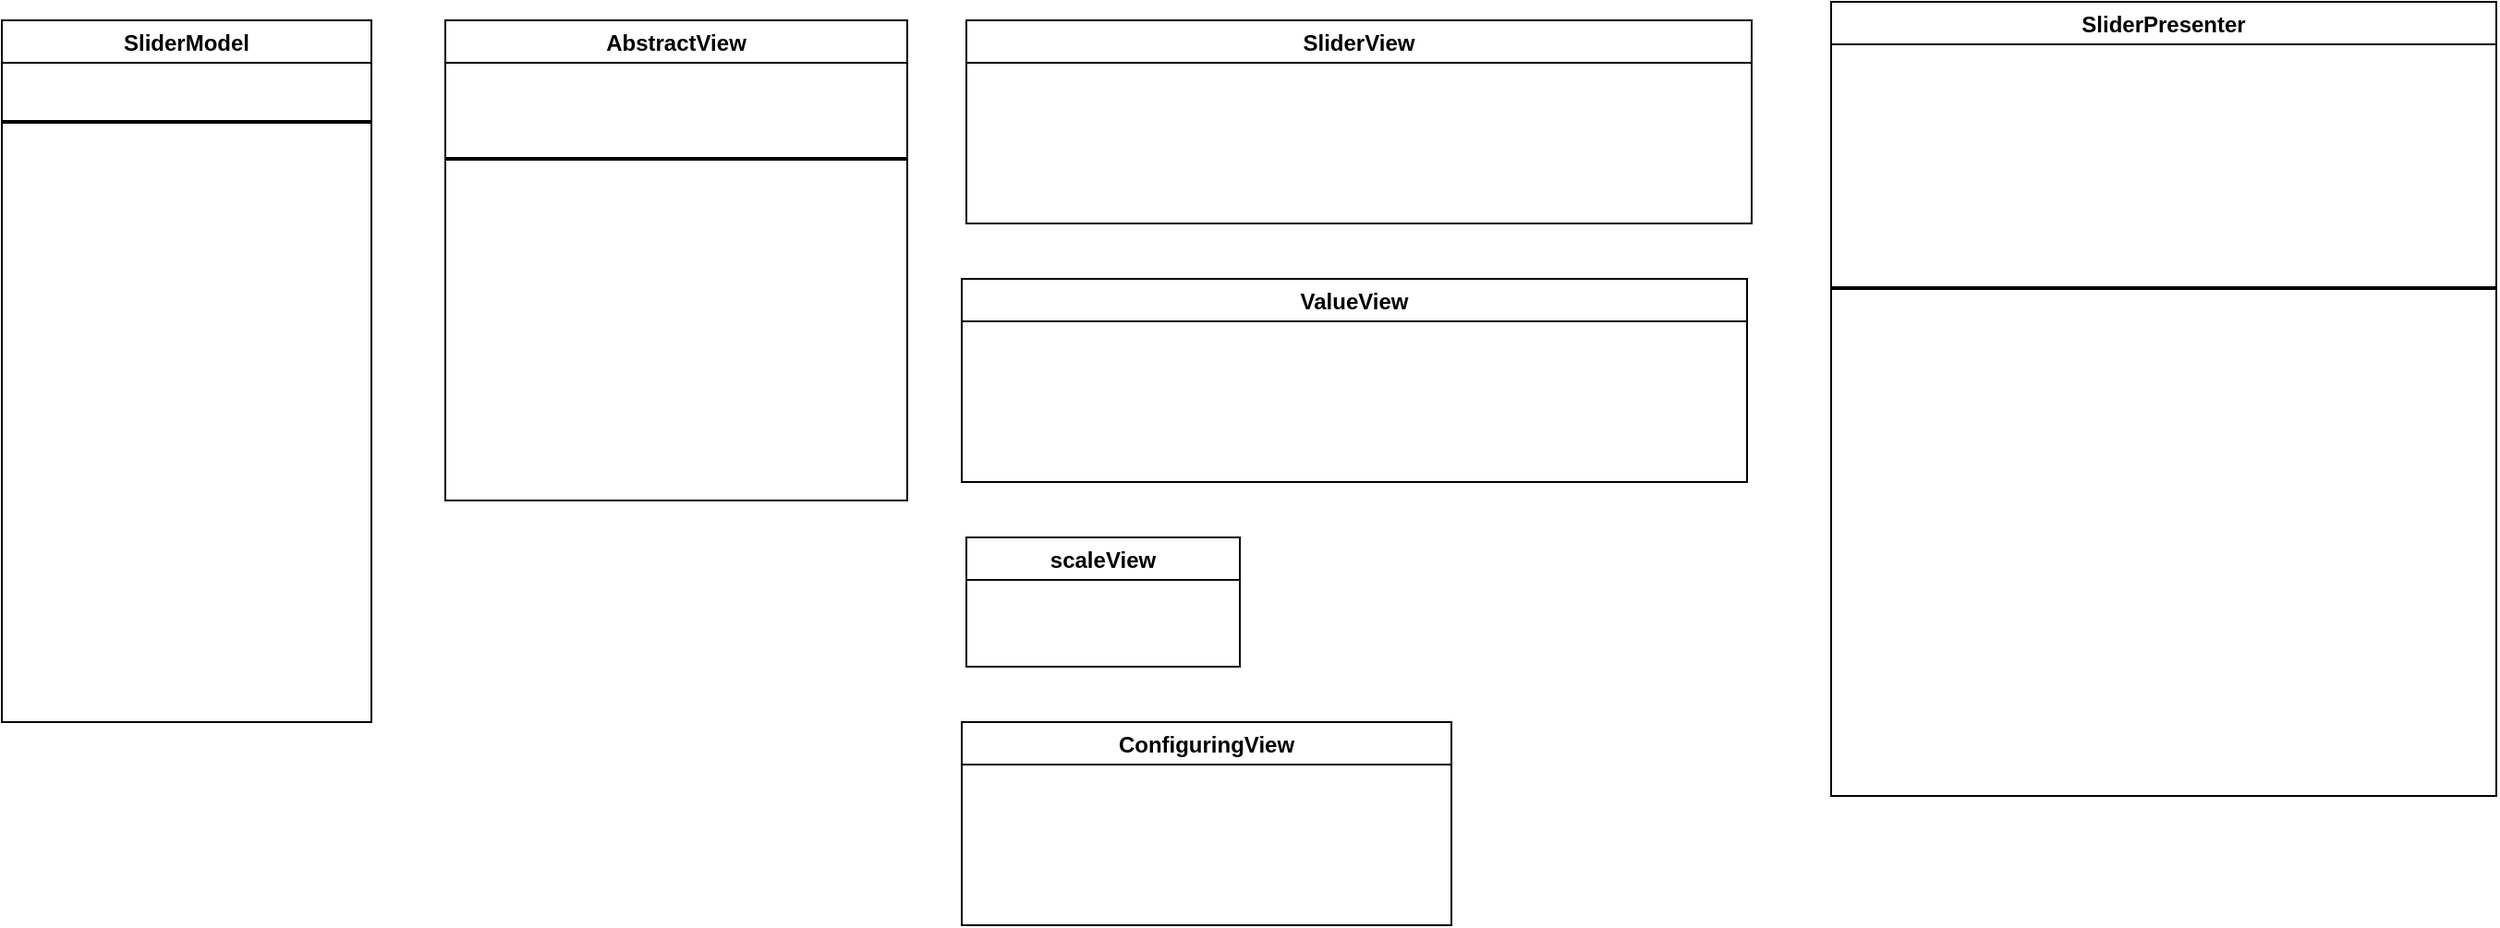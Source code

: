 <mxfile>
    <diagram id="OUbmnmgiFA35l-AEfBl3" name="Страница 1">
        <mxGraphModel dx="789" dy="308" grid="1" gridSize="10" guides="1" tooltips="1" connect="1" arrows="1" fold="1" page="1" pageScale="1" pageWidth="827" pageHeight="1169" math="0" shadow="0">
            <root>
                <mxCell id="0"/>
                <mxCell id="1" parent="0"/>
                <mxCell id="3" value="SliderModel" style="swimlane;" parent="1" vertex="1">
                    <mxGeometry x="40" y="40" width="200" height="380" as="geometry">
                        <mxRectangle x="314" y="80" width="100" height="23" as="alternateBounds"/>
                    </mxGeometry>
                </mxCell>
                <mxCell id="4" value="&lt;font color=&quot;#ffffff&quot;&gt;state: Object&lt;/font&gt;" style="text;html=1;align=left;verticalAlign=middle;resizable=0;points=[];autosize=1;" vertex="1" parent="3">
                    <mxGeometry x="10" y="30" width="80" height="20" as="geometry"/>
                </mxCell>
                <mxCell id="5" value="" style="line;strokeWidth=2;html=1;" vertex="1" parent="3">
                    <mxGeometry y="50" width="200" height="10" as="geometry"/>
                </mxCell>
                <mxCell id="6" value="&lt;div style=&quot;line-height: 19px&quot;&gt;&lt;font style=&quot;font-size: 12px&quot; color=&quot;#ffffff&quot;&gt;get&amp;nbsp;minValue():&amp;nbsp;number&lt;/font&gt;&lt;/div&gt;" style="text;html=1;align=left;verticalAlign=middle;resizable=0;points=[];autosize=1;" vertex="1" parent="3">
                    <mxGeometry x="10" y="60" width="140" height="20" as="geometry"/>
                </mxCell>
                <mxCell id="8" value="&lt;div style=&quot;line-height: 19px&quot;&gt;&lt;font style=&quot;font-size: 12px&quot; color=&quot;#ffffff&quot;&gt;get&amp;nbsp;maxValue():&amp;nbsp;number&lt;/font&gt;&lt;/div&gt;" style="text;html=1;align=left;verticalAlign=middle;resizable=0;points=[];autosize=1;" vertex="1" parent="3">
                    <mxGeometry x="10" y="80" width="140" height="20" as="geometry"/>
                </mxCell>
                <mxCell id="9" value="&lt;div style=&quot;line-height: 19px&quot;&gt;&lt;font style=&quot;font-size: 12px&quot; color=&quot;#ffffff&quot;&gt;get currentValue():&amp;nbsp;number&lt;/font&gt;&lt;/div&gt;" style="text;html=1;align=left;verticalAlign=middle;resizable=0;points=[];autosize=1;" vertex="1" parent="3">
                    <mxGeometry x="10" y="100" width="160" height="20" as="geometry"/>
                </mxCell>
                <mxCell id="10" value="&lt;div style=&quot;line-height: 19px&quot;&gt;&lt;span style=&quot;color: rgb(255 , 255 , 255)&quot;&gt;get stepValue():&amp;nbsp;number&lt;/span&gt;&lt;br&gt;&lt;/div&gt;" style="text;html=1;align=left;verticalAlign=middle;resizable=0;points=[];autosize=1;" vertex="1" parent="3">
                    <mxGeometry x="10" y="120" width="140" height="20" as="geometry"/>
                </mxCell>
                <mxCell id="11" value="&lt;div style=&quot;line-height: 19px&quot;&gt;&lt;span style=&quot;color: rgb(255 , 255 , 255)&quot;&gt;get viewValue():&amp;nbsp;string&lt;/span&gt;&lt;br&gt;&lt;/div&gt;" style="text;html=1;align=left;verticalAlign=middle;resizable=0;points=[];autosize=1;" vertex="1" parent="3">
                    <mxGeometry x="10" y="140" width="130" height="20" as="geometry"/>
                </mxCell>
                <mxCell id="12" value="&lt;div style=&quot;line-height: 19px&quot;&gt;&lt;span style=&quot;color: rgb(255 , 255 , 255)&quot;&gt;get rangeValue():&amp;nbsp;string&lt;/span&gt;&lt;br&gt;&lt;/div&gt;" style="text;html=1;align=left;verticalAlign=middle;resizable=0;points=[];autosize=1;" vertex="1" parent="3">
                    <mxGeometry x="10" y="160" width="140" height="20" as="geometry"/>
                </mxCell>
                <mxCell id="13" value="&lt;div style=&quot;line-height: 19px&quot;&gt;&lt;span style=&quot;color: rgb(255 , 255 , 255)&quot;&gt;get valueValue():&amp;nbsp;boolean&lt;/span&gt;&lt;br&gt;&lt;/div&gt;" style="text;html=1;align=left;verticalAlign=middle;resizable=0;points=[];autosize=1;" vertex="1" parent="3">
                    <mxGeometry x="10" y="180" width="150" height="20" as="geometry"/>
                </mxCell>
                <mxCell id="14" value="&lt;div style=&quot;line-height: 19px&quot;&gt;&lt;span style=&quot;color: rgb(255 , 255 , 255)&quot;&gt;get scaleValue():&amp;nbsp;boolean&lt;/span&gt;&lt;br&gt;&lt;/div&gt;" style="text;html=1;align=left;verticalAlign=middle;resizable=0;points=[];autosize=1;" vertex="1" parent="3">
                    <mxGeometry x="10" y="200" width="150" height="20" as="geometry"/>
                </mxCell>
                <mxCell id="16" value="&lt;div style=&quot;line-height: 19px&quot;&gt;&lt;font style=&quot;font-size: 12px&quot; color=&quot;#ffffff&quot;&gt;set&amp;nbsp;minValue(value: number)&lt;/font&gt;&lt;/div&gt;" style="text;html=1;align=left;verticalAlign=middle;resizable=0;points=[];autosize=1;" vertex="1" parent="3">
                    <mxGeometry x="10" y="220" width="170" height="20" as="geometry"/>
                </mxCell>
                <mxCell id="17" value="&lt;div style=&quot;line-height: 19px&quot;&gt;&lt;font style=&quot;font-size: 12px&quot; color=&quot;#ffffff&quot;&gt;set&amp;nbsp;maxValue(value: number)&lt;/font&gt;&lt;/div&gt;" style="text;html=1;align=left;verticalAlign=middle;resizable=0;points=[];autosize=1;" vertex="1" parent="3">
                    <mxGeometry x="10" y="240" width="170" height="20" as="geometry"/>
                </mxCell>
                <mxCell id="18" value="&lt;div style=&quot;line-height: 19px&quot;&gt;&lt;font style=&quot;font-size: 12px&quot; color=&quot;#ffffff&quot;&gt;set currentValue(value: number)&lt;/font&gt;&lt;/div&gt;" style="text;html=1;align=left;verticalAlign=middle;resizable=0;points=[];autosize=1;" vertex="1" parent="3">
                    <mxGeometry x="10" y="260" width="190" height="20" as="geometry"/>
                </mxCell>
                <mxCell id="19" value="&lt;div style=&quot;line-height: 19px&quot;&gt;&lt;font style=&quot;font-size: 12px&quot; color=&quot;#ffffff&quot;&gt;set stepValue(value: number)&lt;/font&gt;&lt;/div&gt;" style="text;html=1;align=left;verticalAlign=middle;resizable=0;points=[];autosize=1;" vertex="1" parent="3">
                    <mxGeometry x="10" y="280" width="170" height="20" as="geometry"/>
                </mxCell>
                <mxCell id="20" value="&lt;div style=&quot;line-height: 19px&quot;&gt;&lt;font style=&quot;font-size: 12px&quot; color=&quot;#ffffff&quot;&gt;set viewValue(value: string)&lt;/font&gt;&lt;/div&gt;" style="text;html=1;align=left;verticalAlign=middle;resizable=0;points=[];autosize=1;" vertex="1" parent="3">
                    <mxGeometry x="10" y="300" width="160" height="20" as="geometry"/>
                </mxCell>
                <mxCell id="21" value="&lt;div style=&quot;line-height: 19px&quot;&gt;&lt;font style=&quot;font-size: 12px&quot; color=&quot;#ffffff&quot;&gt;set rangeValue(value: string)&lt;/font&gt;&lt;/div&gt;" style="text;html=1;align=left;verticalAlign=middle;resizable=0;points=[];autosize=1;" vertex="1" parent="3">
                    <mxGeometry x="10" y="320" width="170" height="20" as="geometry"/>
                </mxCell>
                <mxCell id="22" value="&lt;div style=&quot;line-height: 19px&quot;&gt;&lt;font style=&quot;font-size: 12px&quot; color=&quot;#ffffff&quot;&gt;set valueValue(value: boolean)&lt;/font&gt;&lt;/div&gt;" style="text;html=1;align=left;verticalAlign=middle;resizable=0;points=[];autosize=1;" vertex="1" parent="3">
                    <mxGeometry x="10" y="340" width="180" height="20" as="geometry"/>
                </mxCell>
                <mxCell id="23" value="&lt;div style=&quot;line-height: 19px&quot;&gt;&lt;font style=&quot;font-size: 12px&quot; color=&quot;#ffffff&quot;&gt;set scaleValue(value: boolean)&lt;/font&gt;&lt;/div&gt;" style="text;html=1;align=left;verticalAlign=middle;resizable=0;points=[];autosize=1;" vertex="1" parent="3">
                    <mxGeometry x="10" y="360" width="180" height="20" as="geometry"/>
                </mxCell>
                <mxCell id="24" value="AbstractView" style="swimlane;" vertex="1" parent="1">
                    <mxGeometry x="280" y="40" width="250" height="260" as="geometry"/>
                </mxCell>
                <mxCell id="27" value="&lt;div style=&quot;line-height: 19px&quot;&gt;&lt;font style=&quot;font-size: 12px&quot; color=&quot;#ffffff&quot;&gt;get element(): JQuery&amp;lt;HTMLElement&amp;gt;&lt;/font&gt;&lt;/div&gt;" style="text;html=1;align=left;verticalAlign=middle;resizable=0;points=[];autosize=1;" vertex="1" parent="24">
                    <mxGeometry x="10" y="80" width="220" height="20" as="geometry"/>
                </mxCell>
                <mxCell id="28" value="&lt;div style=&quot;line-height: 19px&quot;&gt;&lt;font style=&quot;font-size: 12px&quot; color=&quot;#ffffff&quot;&gt;get className():&amp;nbsp;string&lt;/font&gt;&lt;/div&gt;" style="text;html=1;align=left;verticalAlign=middle;resizable=0;points=[];autosize=1;" vertex="1" parent="24">
                    <mxGeometry x="10" y="100" width="140" height="20" as="geometry"/>
                </mxCell>
                <mxCell id="29" value="&lt;div style=&quot;line-height: 19px&quot;&gt;&lt;font style=&quot;font-size: 12px&quot; color=&quot;#ffffff&quot;&gt;get template():&amp;nbsp;string&lt;/font&gt;&lt;/div&gt;" style="text;html=1;align=left;verticalAlign=middle;resizable=0;points=[];autosize=1;" vertex="1" parent="24">
                    <mxGeometry x="10" y="120" width="130" height="20" as="geometry"/>
                </mxCell>
                <mxCell id="31" value="&lt;div style=&quot;line-height: 19px&quot;&gt;&lt;span style=&quot;color: rgb(255 , 255 , 255)&quot;&gt;render(): JQuery&amp;lt;HTMLElement&amp;gt;&lt;/span&gt;&lt;br&gt;&lt;/div&gt;" style="text;html=1;align=left;verticalAlign=middle;resizable=0;points=[];autosize=1;" vertex="1" parent="24">
                    <mxGeometry x="10" y="140" width="190" height="20" as="geometry"/>
                </mxCell>
                <mxCell id="32" value="&lt;div style=&quot;line-height: 19px&quot;&gt;&lt;span style=&quot;color: rgb(255 , 255 , 255)&quot;&gt;bind():&amp;nbsp;void&lt;/span&gt;&lt;br&gt;&lt;/div&gt;" style="text;html=1;align=left;verticalAlign=middle;resizable=0;points=[];autosize=1;" vertex="1" parent="24">
                    <mxGeometry x="10" y="160" width="70" height="20" as="geometry"/>
                </mxCell>
                <mxCell id="33" value="&lt;div style=&quot;line-height: 19px&quot;&gt;&lt;span style=&quot;color: rgb(255 , 255 , 255)&quot;&gt;createElement(&lt;/span&gt;&lt;/div&gt;&lt;div style=&quot;line-height: 19px&quot;&gt;&lt;span style=&quot;color: rgb(255 , 255 , 255)&quot;&gt;&amp;nbsp; template: string,&amp;nbsp;&lt;/span&gt;&lt;/div&gt;&lt;div style=&quot;line-height: 19px&quot;&gt;&lt;span style=&quot;color: rgb(255 , 255 , 255)&quot;&gt;&amp;nbsp; className: string&lt;/span&gt;&lt;/div&gt;&lt;div style=&quot;line-height: 19px&quot;&gt;&lt;span style=&quot;color: rgb(255 , 255 , 255)&quot;&gt;): JQuery&amp;lt;HTMLElement&amp;gt;&lt;/span&gt;&lt;br&gt;&lt;/div&gt;" style="text;html=1;align=left;verticalAlign=middle;resizable=0;points=[];autosize=1;" vertex="1" parent="24">
                    <mxGeometry x="10" y="180" width="160" height="80" as="geometry"/>
                </mxCell>
                <mxCell id="43" value="&lt;font color=&quot;#ffffff&quot;&gt;elem: JQuery&amp;lt;HTMLElement&amp;gt; | underfined&lt;/font&gt;" style="text;html=1;align=left;verticalAlign=middle;resizable=0;points=[];autosize=1;" vertex="1" parent="24">
                    <mxGeometry x="10" y="50" width="240" height="20" as="geometry"/>
                </mxCell>
                <mxCell id="44" value="" style="line;strokeWidth=2;html=1;" vertex="1" parent="24">
                    <mxGeometry y="70" width="250" height="10" as="geometry"/>
                </mxCell>
                <mxCell id="95" value="&lt;font color=&quot;#ffffff&quot;&gt;sliderModel: SliderModel&lt;/font&gt;" style="text;html=1;align=left;verticalAlign=middle;resizable=0;points=[];autosize=1;" vertex="1" parent="24">
                    <mxGeometry x="10" y="30" width="150" height="20" as="geometry"/>
                </mxCell>
                <mxCell id="45" value="ConfiguringView" style="swimlane;" vertex="1" parent="1">
                    <mxGeometry x="559.5" y="420" width="265" height="110" as="geometry"/>
                </mxCell>
                <mxCell id="46" value="&lt;div style=&quot;line-height: 19px&quot;&gt;&lt;font style=&quot;font-size: 12px&quot; color=&quot;#ffffff&quot;&gt;onInputChange(element: HTMLElement):&amp;nbsp;void&lt;/font&gt;&lt;/div&gt;" style="text;html=1;align=left;verticalAlign=middle;resizable=0;points=[];autosize=1;" vertex="1" parent="45">
                    <mxGeometry x="10" y="90" width="260" height="20" as="geometry"/>
                </mxCell>
                <mxCell id="97" value="&lt;div style=&quot;line-height: 19px&quot;&gt;&lt;font style=&quot;font-size: 12px&quot; color=&quot;#ffffff&quot;&gt;get className():&amp;nbsp;string&lt;/font&gt;&lt;/div&gt;" style="text;html=1;align=left;verticalAlign=middle;resizable=0;points=[];autosize=1;" vertex="1" parent="45">
                    <mxGeometry x="10" y="30" width="140" height="20" as="geometry"/>
                </mxCell>
                <mxCell id="98" value="&lt;div style=&quot;line-height: 19px&quot;&gt;&lt;font style=&quot;font-size: 12px&quot; color=&quot;#ffffff&quot;&gt;get template():&amp;nbsp;string&lt;/font&gt;&lt;/div&gt;" style="text;html=1;align=left;verticalAlign=middle;resizable=0;points=[];autosize=1;" vertex="1" parent="45">
                    <mxGeometry x="10" y="50" width="130" height="20" as="geometry"/>
                </mxCell>
                <mxCell id="99" value="&lt;div style=&quot;line-height: 19px&quot;&gt;&lt;span style=&quot;color: rgb(255 , 255 , 255)&quot;&gt;bind():&amp;nbsp;void&lt;/span&gt;&lt;br&gt;&lt;/div&gt;" style="text;html=1;align=left;verticalAlign=middle;resizable=0;points=[];autosize=1;" vertex="1" parent="45">
                    <mxGeometry x="10" y="70" width="70" height="20" as="geometry"/>
                </mxCell>
                <mxCell id="65" value="SliderView" style="swimlane;" vertex="1" parent="1">
                    <mxGeometry x="562" y="40" width="425" height="110" as="geometry"/>
                </mxCell>
                <mxCell id="66" value="&lt;div style=&quot;line-height: 19px&quot;&gt;&lt;font style=&quot;font-size: 12px&quot; color=&quot;#ffffff&quot;&gt;onToggleMousedown(evt: JQuery.MouseDownEvent&amp;lt;HTMLElement&amp;gt;):&amp;nbsp;void&lt;/font&gt;&lt;/div&gt;" style="text;html=1;align=left;verticalAlign=middle;resizable=0;points=[];autosize=1;" vertex="1" parent="65">
                    <mxGeometry x="8" y="90" width="420" height="20" as="geometry"/>
                </mxCell>
                <mxCell id="100" value="&lt;div style=&quot;line-height: 19px&quot;&gt;&lt;span style=&quot;color: rgb(255 , 255 , 255)&quot;&gt;bind():&amp;nbsp;void&lt;/span&gt;&lt;br&gt;&lt;/div&gt;" style="text;html=1;align=left;verticalAlign=middle;resizable=0;points=[];autosize=1;" vertex="1" parent="65">
                    <mxGeometry x="8" y="70" width="70" height="20" as="geometry"/>
                </mxCell>
                <mxCell id="101" value="&lt;div style=&quot;line-height: 19px&quot;&gt;&lt;font style=&quot;font-size: 12px&quot; color=&quot;#ffffff&quot;&gt;get className():&amp;nbsp;string&lt;/font&gt;&lt;/div&gt;" style="text;html=1;align=left;verticalAlign=middle;resizable=0;points=[];autosize=1;" vertex="1" parent="65">
                    <mxGeometry x="8" y="30" width="140" height="20" as="geometry"/>
                </mxCell>
                <mxCell id="102" value="&lt;div style=&quot;line-height: 19px&quot;&gt;&lt;font style=&quot;font-size: 12px&quot; color=&quot;#ffffff&quot;&gt;get template():&amp;nbsp;string&lt;/font&gt;&lt;/div&gt;" style="text;html=1;align=left;verticalAlign=middle;resizable=0;points=[];autosize=1;" vertex="1" parent="65">
                    <mxGeometry x="8" y="50" width="130" height="20" as="geometry"/>
                </mxCell>
                <mxCell id="68" value="ValueView" style="swimlane;" vertex="1" parent="1">
                    <mxGeometry x="559.5" y="180" width="425" height="110" as="geometry"/>
                </mxCell>
                <mxCell id="69" value="&lt;div style=&quot;line-height: 19px&quot;&gt;&lt;font style=&quot;font-size: 12px&quot; color=&quot;#ffffff&quot;&gt;onToggleMousedown(evt: JQuery.MouseDownEvent&amp;lt;HTMLElement&amp;gt;):&amp;nbsp;void&lt;/font&gt;&lt;/div&gt;" style="text;html=1;align=left;verticalAlign=middle;resizable=0;points=[];autosize=1;" vertex="1" parent="68">
                    <mxGeometry x="10.5" y="90" width="420" height="20" as="geometry"/>
                </mxCell>
                <mxCell id="103" value="&lt;div style=&quot;line-height: 19px&quot;&gt;&lt;font style=&quot;font-size: 12px&quot; color=&quot;#ffffff&quot;&gt;get className():&amp;nbsp;string&lt;/font&gt;&lt;/div&gt;" style="text;html=1;align=left;verticalAlign=middle;resizable=0;points=[];autosize=1;" vertex="1" parent="68">
                    <mxGeometry x="10.5" y="30" width="140" height="20" as="geometry"/>
                </mxCell>
                <mxCell id="105" value="&lt;div style=&quot;line-height: 19px&quot;&gt;&lt;font style=&quot;font-size: 12px&quot; color=&quot;#ffffff&quot;&gt;get template():&amp;nbsp;string&lt;/font&gt;&lt;/div&gt;" style="text;html=1;align=left;verticalAlign=middle;resizable=0;points=[];autosize=1;" vertex="1" parent="68">
                    <mxGeometry x="10.5" y="50" width="130" height="20" as="geometry"/>
                </mxCell>
                <mxCell id="106" value="&lt;div style=&quot;line-height: 19px&quot;&gt;&lt;span style=&quot;color: rgb(255 , 255 , 255)&quot;&gt;bind():&amp;nbsp;void&lt;/span&gt;&lt;br&gt;&lt;/div&gt;" style="text;html=1;align=left;verticalAlign=middle;resizable=0;points=[];autosize=1;" vertex="1" parent="68">
                    <mxGeometry x="10.5" y="70" width="70" height="20" as="geometry"/>
                </mxCell>
                <mxCell id="70" value="scaleView" style="swimlane;" vertex="1" parent="1">
                    <mxGeometry x="562" y="320" width="148" height="70" as="geometry"/>
                </mxCell>
                <mxCell id="107" value="&lt;div style=&quot;line-height: 19px&quot;&gt;&lt;font style=&quot;font-size: 12px&quot; color=&quot;#ffffff&quot;&gt;get className():&amp;nbsp;string&lt;/font&gt;&lt;/div&gt;" style="text;html=1;align=left;verticalAlign=middle;resizable=0;points=[];autosize=1;" vertex="1" parent="70">
                    <mxGeometry x="8" y="30" width="140" height="20" as="geometry"/>
                </mxCell>
                <mxCell id="108" value="&lt;div style=&quot;line-height: 19px&quot;&gt;&lt;font style=&quot;font-size: 12px&quot; color=&quot;#ffffff&quot;&gt;get template():&amp;nbsp;string&lt;/font&gt;&lt;/div&gt;" style="text;html=1;align=left;verticalAlign=middle;resizable=0;points=[];autosize=1;" vertex="1" parent="70">
                    <mxGeometry x="8" y="50" width="130" height="20" as="geometry"/>
                </mxCell>
                <mxCell id="72" value="SliderPresenter" style="swimlane;" vertex="1" parent="1">
                    <mxGeometry x="1030" y="30" width="360" height="430" as="geometry">
                        <mxRectangle x="314" y="80" width="100" height="23" as="alternateBounds"/>
                    </mxGeometry>
                </mxCell>
                <mxCell id="75" value="&lt;div style=&quot;line-height: 19px&quot;&gt;&lt;font style=&quot;font-size: 12px&quot; color=&quot;#ffffff&quot;&gt;init(): void&lt;/font&gt;&lt;/div&gt;" style="text;html=1;align=left;verticalAlign=middle;resizable=0;points=[];autosize=1;" vertex="1" parent="72">
                    <mxGeometry x="10" y="160" width="70" height="20" as="geometry"/>
                </mxCell>
                <mxCell id="91" value="&lt;div style=&quot;line-height: 19px&quot;&gt;&lt;font style=&quot;font-size: 12px&quot; color=&quot;#ffffff&quot;&gt;showView(element: JQuery&amp;lt;HTMLElement&amp;gt;): void&lt;/font&gt;&lt;/div&gt;" style="text;html=1;align=left;verticalAlign=middle;resizable=0;points=[];autosize=1;" vertex="1" parent="72">
                    <mxGeometry x="10" y="180" width="280" height="20" as="geometry"/>
                </mxCell>
                <mxCell id="92" value="&lt;div style=&quot;line-height: 19px&quot;&gt;&lt;font style=&quot;font-size: 12px&quot; color=&quot;#ffffff&quot;&gt;showViewBeforeSlider(element: JQuery&amp;lt;HTMLElement&amp;gt;): void&lt;/font&gt;&lt;/div&gt;" style="text;html=1;align=left;verticalAlign=middle;resizable=0;points=[];autosize=1;" vertex="1" parent="72">
                    <mxGeometry x="10" y="200" width="350" height="20" as="geometry"/>
                </mxCell>
                <mxCell id="93" value="&lt;div style=&quot;line-height: 19px&quot;&gt;&lt;font style=&quot;font-size: 12px&quot; color=&quot;#ffffff&quot;&gt;setNewValueInModel(element: HTMLElement): void&lt;/font&gt;&lt;/div&gt;" style="text;html=1;align=left;verticalAlign=middle;resizable=0;points=[];autosize=1;" vertex="1" parent="72">
                    <mxGeometry x="10" y="220" width="290" height="20" as="geometry"/>
                </mxCell>
                <mxCell id="109" value="&lt;font color=&quot;#ffffff&quot;&gt;sliderModel: SliderModel&lt;/font&gt;" style="text;html=1;align=left;verticalAlign=middle;resizable=0;points=[];autosize=1;" vertex="1" parent="72">
                    <mxGeometry x="10" y="30" width="150" height="20" as="geometry"/>
                </mxCell>
                <mxCell id="110" value="&lt;font color=&quot;#ffffff&quot;&gt;sliderView: SliderView&lt;/font&gt;" style="text;html=1;align=left;verticalAlign=middle;resizable=0;points=[];autosize=1;" vertex="1" parent="72">
                    <mxGeometry x="10" y="50" width="130" height="20" as="geometry"/>
                </mxCell>
                <mxCell id="111" value="&lt;font color=&quot;#ffffff&quot;&gt;valueView: ValueView&lt;/font&gt;" style="text;html=1;align=left;verticalAlign=middle;resizable=0;points=[];autosize=1;" vertex="1" parent="72">
                    <mxGeometry x="10" y="70" width="130" height="20" as="geometry"/>
                </mxCell>
                <mxCell id="112" value="&lt;font color=&quot;#ffffff&quot;&gt;scaleView: ScaleView&lt;/font&gt;" style="text;html=1;align=left;verticalAlign=middle;resizable=0;points=[];autosize=1;" vertex="1" parent="72">
                    <mxGeometry x="10" y="90" width="130" height="20" as="geometry"/>
                </mxCell>
                <mxCell id="113" value="&lt;font color=&quot;#ffffff&quot;&gt;configuringView: ConfiguringView&lt;/font&gt;" style="text;html=1;align=left;verticalAlign=middle;resizable=0;points=[];autosize=1;" vertex="1" parent="72">
                    <mxGeometry x="10" y="110" width="190" height="20" as="geometry"/>
                </mxCell>
                <mxCell id="114" value="&lt;div style=&quot;line-height: 19px&quot;&gt;&lt;font style=&quot;font-size: 12px&quot; color=&quot;#ffffff&quot;&gt;configuringView.onInputChange(element)&lt;/font&gt;&lt;/div&gt;" style="text;html=1;align=left;verticalAlign=middle;resizable=0;points=[];autosize=1;" vertex="1" parent="72">
                    <mxGeometry x="10" y="130" width="240" height="20" as="geometry"/>
                </mxCell>
                <mxCell id="115" value="" style="line;strokeWidth=2;html=1;" vertex="1" parent="72">
                    <mxGeometry y="150" width="360" height="10" as="geometry"/>
                </mxCell>
                <mxCell id="117" value="&lt;div style=&quot;line-height: 19px&quot;&gt;&lt;font style=&quot;font-size: 12px&quot; color=&quot;#ffffff&quot;&gt;toggleView(&lt;/font&gt;&lt;/div&gt;&lt;div style=&quot;line-height: 19px&quot;&gt;&lt;font style=&quot;font-size: 12px&quot; color=&quot;#ffffff&quot;&gt;&amp;nbsp; model: boolean,&lt;/font&gt;&lt;/div&gt;&lt;div style=&quot;line-height: 19px&quot;&gt;&lt;font style=&quot;font-size: 12px&quot; color=&quot;#ffffff&quot;&gt;&amp;nbsp; element: JQuery&amp;lt;HTMLElement&amp;gt;,&lt;/font&gt;&lt;/div&gt;&lt;div style=&quot;line-height: 19px&quot;&gt;&lt;font style=&quot;font-size: 12px&quot; color=&quot;#ffffff&quot;&gt;&amp;nbsp; className: string&lt;/font&gt;&lt;/div&gt;&lt;div style=&quot;line-height: 19px&quot;&gt;&lt;font style=&quot;font-size: 12px&quot; color=&quot;#ffffff&quot;&gt;): void&lt;/font&gt;&lt;/div&gt;" style="text;html=1;align=left;verticalAlign=middle;resizable=0;points=[];autosize=1;" vertex="1" parent="72">
                    <mxGeometry x="10" y="240" width="200" height="100" as="geometry"/>
                </mxCell>
            </root>
        </mxGraphModel>
    </diagram>
</mxfile>